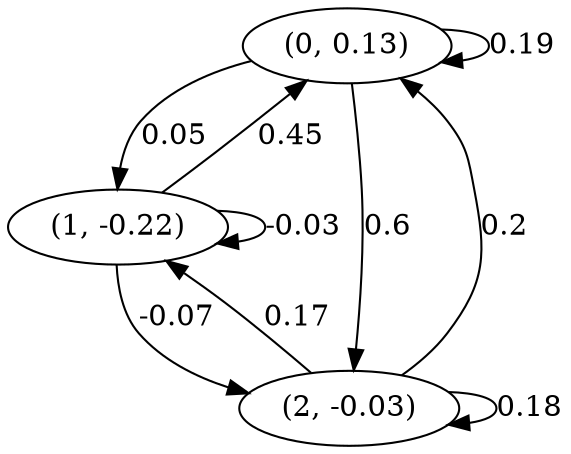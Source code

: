 digraph {
    0 [ label = "(0, 0.13)" ]
    1 [ label = "(1, -0.22)" ]
    2 [ label = "(2, -0.03)" ]
    0 -> 0 [ label = "0.19" ]
    1 -> 1 [ label = "-0.03" ]
    2 -> 2 [ label = "0.18" ]
    1 -> 0 [ label = "0.45" ]
    2 -> 0 [ label = "0.2" ]
    0 -> 1 [ label = "0.05" ]
    2 -> 1 [ label = "0.17" ]
    0 -> 2 [ label = "0.6" ]
    1 -> 2 [ label = "-0.07" ]
}

